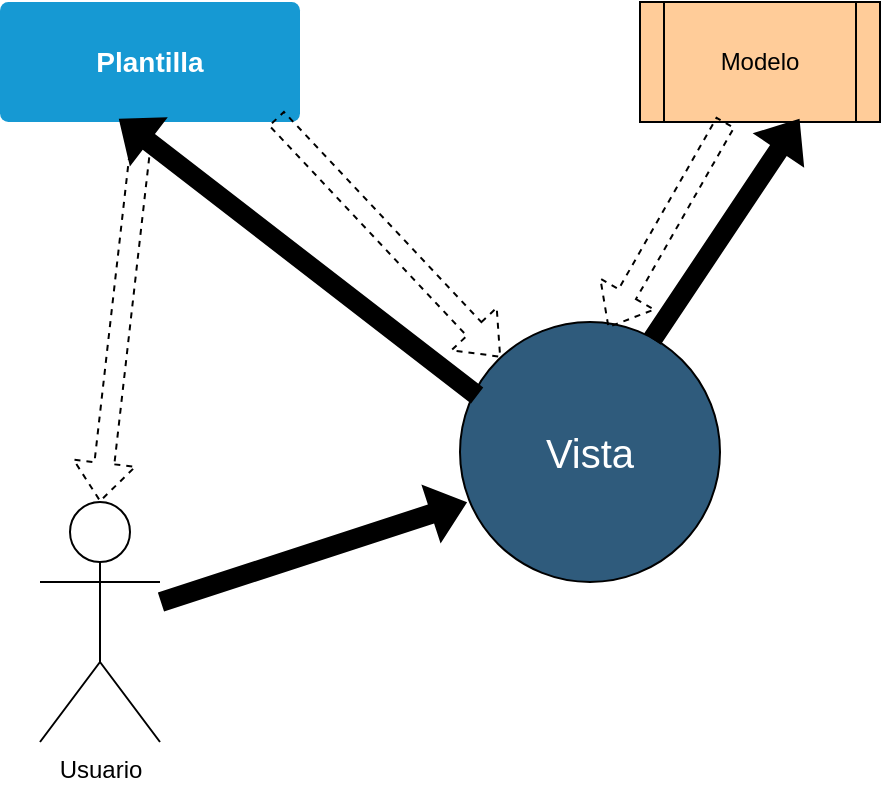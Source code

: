 <mxfile version="21.2.9" type="device">
  <diagram id="6a731a19-8d31-9384-78a2-239565b7b9f0" name="Page-1">
    <mxGraphModel dx="1393" dy="758" grid="1" gridSize="10" guides="1" tooltips="1" connect="1" arrows="1" fold="1" page="1" pageScale="1" pageWidth="1169" pageHeight="827" background="none" math="0" shadow="0">
      <root>
        <mxCell id="0" />
        <mxCell id="1" parent="0" />
        <mxCell id="1760" value="Plantilla" style="rounded=1;whiteSpace=wrap;html=1;shadow=0;labelBackgroundColor=none;strokeColor=none;strokeWidth=3;fillColor=#1699d3;fontFamily=Helvetica;fontSize=14;fontColor=#FFFFFF;align=center;spacing=5;fontStyle=1;arcSize=7;perimeterSpacing=2;" parent="1" vertex="1">
          <mxGeometry x="320" y="280" width="150" height="60" as="geometry" />
        </mxCell>
        <mxCell id="UL6byCofFnZ8OM12oRtb-1781" value="&lt;font color=&quot;#ffffff&quot; style=&quot;font-size: 20px;&quot;&gt;Vista&lt;/font&gt;" style="ellipse;whiteSpace=wrap;html=1;aspect=fixed;fillColor=#2F5B7C;" vertex="1" parent="1">
          <mxGeometry x="550" y="440" width="130" height="130" as="geometry" />
        </mxCell>
        <mxCell id="UL6byCofFnZ8OM12oRtb-1784" value="Usuario" style="shape=umlActor;verticalLabelPosition=bottom;verticalAlign=top;html=1;outlineConnect=0;" vertex="1" parent="1">
          <mxGeometry x="340" y="530" width="60" height="120" as="geometry" />
        </mxCell>
        <mxCell id="UL6byCofFnZ8OM12oRtb-1787" value="Modelo" style="shape=process;whiteSpace=wrap;html=1;backgroundOutline=1;fillColor=#FFCC99;" vertex="1" parent="1">
          <mxGeometry x="640" y="280" width="120" height="60" as="geometry" />
        </mxCell>
        <mxCell id="UL6byCofFnZ8OM12oRtb-1788" value="" style="shape=flexArrow;endArrow=classic;startArrow=none;html=1;rounded=0;entryX=0.031;entryY=0.692;entryDx=0;entryDy=0;startFill=0;fillColor=#000000;entryPerimeter=0;strokeColor=none;" edge="1" parent="1" source="UL6byCofFnZ8OM12oRtb-1784" target="UL6byCofFnZ8OM12oRtb-1781">
          <mxGeometry width="100" height="100" relative="1" as="geometry">
            <mxPoint x="420" y="610" as="sourcePoint" />
            <mxPoint x="520" y="510" as="targetPoint" />
          </mxGeometry>
        </mxCell>
        <mxCell id="UL6byCofFnZ8OM12oRtb-1789" value="" style="shape=flexArrow;endArrow=classic;startArrow=none;html=1;rounded=0;entryX=0.667;entryY=0.967;entryDx=0;entryDy=0;startFill=0;fillColor=#000000;entryPerimeter=0;strokeColor=none;exitX=0.738;exitY=0.069;exitDx=0;exitDy=0;exitPerimeter=0;" edge="1" parent="1" source="UL6byCofFnZ8OM12oRtb-1781" target="UL6byCofFnZ8OM12oRtb-1787">
          <mxGeometry width="100" height="100" relative="1" as="geometry">
            <mxPoint x="650" y="430" as="sourcePoint" />
            <mxPoint x="804" y="380" as="targetPoint" />
          </mxGeometry>
        </mxCell>
        <mxCell id="UL6byCofFnZ8OM12oRtb-1790" value="" style="shape=flexArrow;endArrow=classic;startArrow=none;html=1;rounded=0;entryX=0.396;entryY=0.938;entryDx=0;entryDy=0;startFill=0;fillColor=#000000;entryPerimeter=0;strokeColor=none;exitX=0.069;exitY=0.285;exitDx=0;exitDy=0;exitPerimeter=0;" edge="1" parent="1" source="UL6byCofFnZ8OM12oRtb-1781" target="1760">
          <mxGeometry width="100" height="100" relative="1" as="geometry">
            <mxPoint x="420" y="600" as="sourcePoint" />
            <mxPoint x="574" y="550" as="targetPoint" />
          </mxGeometry>
        </mxCell>
        <mxCell id="UL6byCofFnZ8OM12oRtb-1793" value="" style="shape=flexArrow;endArrow=none;startArrow=block;html=1;rounded=0;dashed=1;entryX=0.909;entryY=0.938;entryDx=0;entryDy=0;entryPerimeter=0;startFill=0;endFill=0;" edge="1" parent="1" source="UL6byCofFnZ8OM12oRtb-1781" target="1760">
          <mxGeometry width="100" height="100" relative="1" as="geometry">
            <mxPoint x="530" y="520" as="sourcePoint" />
            <mxPoint x="630" y="420" as="targetPoint" />
          </mxGeometry>
        </mxCell>
        <mxCell id="UL6byCofFnZ8OM12oRtb-1794" value="" style="shape=flexArrow;endArrow=none;startArrow=block;html=1;rounded=0;dashed=1;startFill=0;endFill=0;exitX=0.5;exitY=0;exitDx=0;exitDy=0;exitPerimeter=0;" edge="1" parent="1" source="UL6byCofFnZ8OM12oRtb-1784" target="1760">
          <mxGeometry width="100" height="100" relative="1" as="geometry">
            <mxPoint x="580" y="468" as="sourcePoint" />
            <mxPoint x="468" y="348" as="targetPoint" />
          </mxGeometry>
        </mxCell>
        <mxCell id="UL6byCofFnZ8OM12oRtb-1795" value="" style="shape=flexArrow;endArrow=none;startArrow=block;html=1;rounded=0;dashed=1;startFill=0;endFill=0;exitX=0.569;exitY=0.023;exitDx=0;exitDy=0;exitPerimeter=0;" edge="1" parent="1" source="UL6byCofFnZ8OM12oRtb-1781" target="UL6byCofFnZ8OM12oRtb-1787">
          <mxGeometry width="100" height="100" relative="1" as="geometry">
            <mxPoint x="590" y="478" as="sourcePoint" />
            <mxPoint x="478" y="358" as="targetPoint" />
          </mxGeometry>
        </mxCell>
      </root>
    </mxGraphModel>
  </diagram>
</mxfile>
